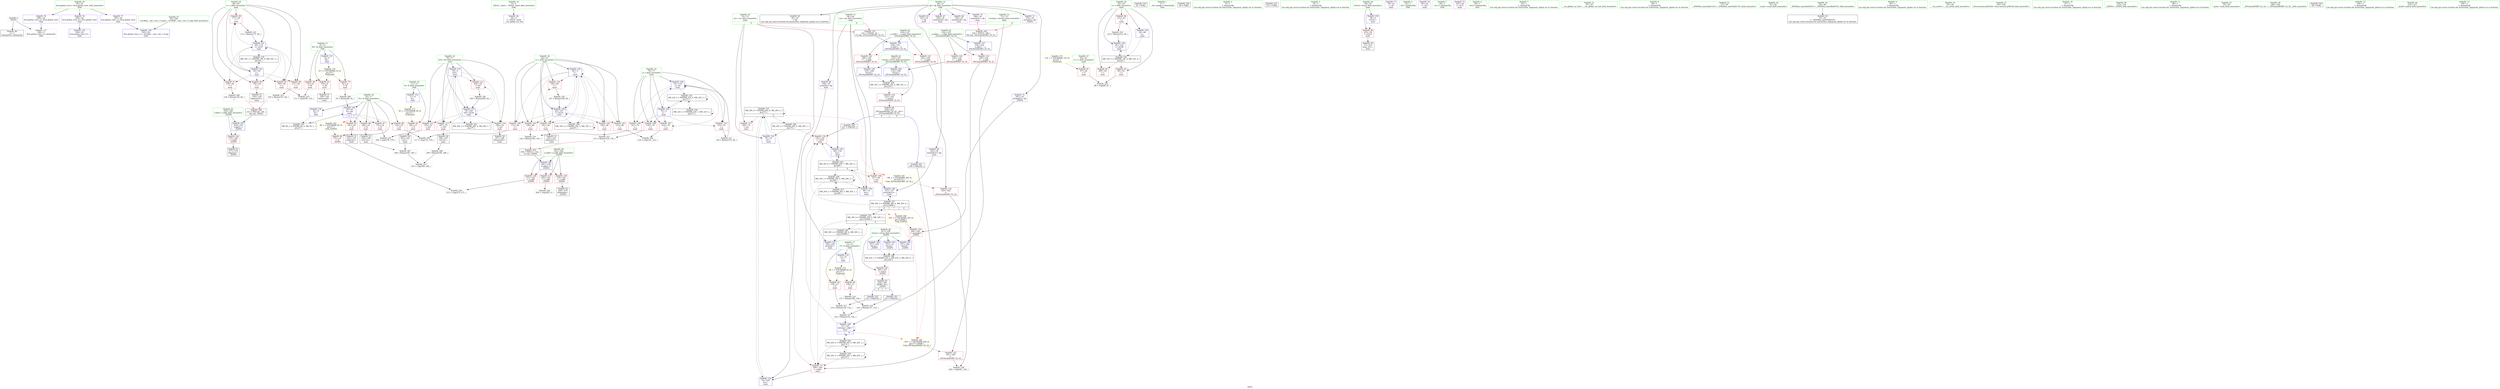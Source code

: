 digraph "SVFG" {
	label="SVFG";

	Node0x555fc297f630 [shape=record,color=grey,label="{NodeID: 0\nNullPtr}"];
	Node0x555fc297f630 -> Node0x555fc29a3720[style=solid];
	Node0x555fc297f630 -> Node0x555fc29a91b0[style=solid];
	Node0x555fc29a2fe0 [shape=record,color=red,label="{NodeID: 97\n138\<--64\n\<--r\nmain\n}"];
	Node0x555fc29a2fe0 -> Node0x555fc29ae2e0[style=solid];
	Node0x555fc29a08b0 [shape=record,color=green,label="{NodeID: 14\n4\<--6\n_ZStL8__ioinit\<--_ZStL8__ioinit_field_insensitive\nGlob }"];
	Node0x555fc29a08b0 -> Node0x555fc29a44b0[style=solid];
	Node0x555fc29a2b20 [shape=record,color=red,label="{NodeID: 111\n209\<--74\n\<--res\nmain\n}"];
	Node0x555fc29a15a0 [shape=record,color=green,label="{NodeID: 28\n62\<--63\nt\<--t_field_insensitive\nmain\n}"];
	Node0x555fc29a15a0 -> Node0x555fc29a5c00[style=solid];
	Node0x555fc29a15a0 -> Node0x555fc29a5cd0[style=solid];
	Node0x555fc29a15a0 -> Node0x555fc29a5da0[style=solid];
	Node0x555fc29a15a0 -> Node0x555fc29a9380[style=solid];
	Node0x555fc29a15a0 -> Node0x555fc29aa150[style=solid];
	Node0x555fc29ae160 [shape=record,color=grey,label="{NodeID: 208\n93 = Binary(84, 92, )\n}"];
	Node0x555fc29ae160 -> Node0x555fc29a9450[style=solid];
	Node0x555fc29a8700 [shape=record,color=red,label="{NodeID: 125\n285\<--257\n\<--retval\n_Z2DPii\n}"];
	Node0x555fc29a8700 -> Node0x555fc29a43e0[style=solid];
	Node0x555fc29a21f0 [shape=record,color=green,label="{NodeID: 42\n234\<--235\n__a.addr\<--__a.addr_field_insensitive\n_ZSt3maxIdERKT_S2_S2_\n}"];
	Node0x555fc29a21f0 -> Node0x555fc29a8220[style=solid];
	Node0x555fc29a21f0 -> Node0x555fc29a82f0[style=solid];
	Node0x555fc29a21f0 -> Node0x555fc29aa220[style=solid];
	Node0x555fc29af660 [shape=record,color=grey,label="{NodeID: 222\n180 = cmp(178, 179, )\n}"];
	Node0x555fc29a9380 [shape=record,color=blue,label="{NodeID: 139\n62\<--84\nt\<--\nmain\n}"];
	Node0x555fc29a9380 -> Node0x555fc29b8e90[style=dashed];
	Node0x555fc29a3e30 [shape=record,color=black,label="{NodeID: 56\n188\<--187\nconv35\<--\nmain\n}"];
	Node0x555fc29a3e30 -> Node0x555fc29ade60[style=solid];
	Node0x555fc29d4270 [shape=record,color=black,label="{NodeID: 319\n91 = PHI()\n}"];
	Node0x555fc29b9890 [shape=record,color=black,label="{NodeID: 236\nMR_18V_2 = PHI(MR_18V_3, MR_18V_1, )\npts\{67 \}\n}"];
	Node0x555fc29b9890 -> Node0x555fc29a96c0[style=dashed];
	Node0x555fc29b9890 -> Node0x555fc29b9890[style=dashed];
	Node0x555fc29a9ee0 [shape=record,color=blue,label="{NodeID: 153\n76\<--9\ni29\<--\nmain\n}"];
	Node0x555fc29a9ee0 -> Node0x555fc29a2bf0[style=dashed];
	Node0x555fc29a9ee0 -> Node0x555fc29a2cc0[style=dashed];
	Node0x555fc29a9ee0 -> Node0x555fc29a2d90[style=dashed];
	Node0x555fc29a9ee0 -> Node0x555fc29a7f60[style=dashed];
	Node0x555fc29a9ee0 -> Node0x555fc29aa080[style=dashed];
	Node0x555fc29a9ee0 -> Node0x555fc29bb190[style=dashed];
	Node0x555fc29a4990 [shape=record,color=purple,label="{NodeID: 70\n198\<--18\narrayidx41\<--dp\nmain\n|{<s0>9}}"];
	Node0x555fc29a4990:s0 -> Node0x555fc29d4e10[style=solid,color=red];
	Node0x555fc29a5580 [shape=record,color=red,label="{NodeID: 84\n136\<--13\n\<--P\nmain\n}"];
	Node0x555fc29a5580 -> Node0x555fc29aea60[style=solid];
	Node0x555fc298f500 [shape=record,color=green,label="{NodeID: 1\n7\<--1\n__dso_handle\<--dummyObj\nGlob }"];
	Node0x555fc29a30b0 [shape=record,color=red,label="{NodeID: 98\n158\<--64\n\<--r\nmain\n}"];
	Node0x555fc29a30b0 -> Node0x555fc29a3af0[style=solid];
	Node0x555fc29a0940 [shape=record,color=green,label="{NodeID: 15\n8\<--10\nM\<--M_field_insensitive\nGlob }"];
	Node0x555fc29a0940 -> Node0x555fc29a5170[style=solid];
	Node0x555fc29a0940 -> Node0x555fc29a5240[style=solid];
	Node0x555fc29a0940 -> Node0x555fc29a5310[style=solid];
	Node0x555fc29a0940 -> Node0x555fc29a8be0[style=solid];
	Node0x555fc29a2bf0 [shape=record,color=red,label="{NodeID: 112\n178\<--76\n\<--i29\nmain\n}"];
	Node0x555fc29a2bf0 -> Node0x555fc29af660[style=solid];
	Node0x555fc29a1670 [shape=record,color=green,label="{NodeID: 29\n64\<--65\nr\<--r_field_insensitive\nmain\n}"];
	Node0x555fc29a1670 -> Node0x555fc29a5e70[style=solid];
	Node0x555fc29a1670 -> Node0x555fc29a2f10[style=solid];
	Node0x555fc29a1670 -> Node0x555fc29a2fe0[style=solid];
	Node0x555fc29a1670 -> Node0x555fc29a30b0[style=solid];
	Node0x555fc29a1670 -> Node0x555fc29a3180[style=solid];
	Node0x555fc29a1670 -> Node0x555fc29a95f0[style=solid];
	Node0x555fc29a1670 -> Node0x555fc29a9d40[style=solid];
	Node0x555fc29ae2e0 [shape=record,color=grey,label="{NodeID: 209\n139 = Binary(138, 84, )\n|{<s0>7}}"];
	Node0x555fc29ae2e0:s0 -> Node0x555fc29d51a0[style=solid,color=red];
	Node0x555fc29a87d0 [shape=record,color=red,label="{NodeID: 126\n276\<--259\n\<--r.addr\n_Z2DPii\n}"];
	Node0x555fc29a87d0 -> Node0x555fc29a4240[style=solid];
	Node0x555fc29a22c0 [shape=record,color=green,label="{NodeID: 43\n236\<--237\n__b.addr\<--__b.addr_field_insensitive\n_ZSt3maxIdERKT_S2_S2_\n}"];
	Node0x555fc29a22c0 -> Node0x555fc29a83c0[style=solid];
	Node0x555fc29a22c0 -> Node0x555fc29a8490[style=solid];
	Node0x555fc29a22c0 -> Node0x555fc29aa2f0[style=solid];
	Node0x555fc29af7e0 [shape=record,color=grey,label="{NodeID: 223\n88 = cmp(86, 87, )\n}"];
	Node0x555fc29a9450 [shape=record,color=blue,label="{NodeID: 140\n16\<--93\nN\<--shl\nmain\n|{|<s5>6|<s6>7}}"];
	Node0x555fc29a9450 -> Node0x555fc29a5650[style=dashed];
	Node0x555fc29a9450 -> Node0x555fc29a5720[style=dashed];
	Node0x555fc29a9450 -> Node0x555fc29a57f0[style=dashed];
	Node0x555fc29a9450 -> Node0x555fc29a58c0[style=dashed];
	Node0x555fc29a9450 -> Node0x555fc29b8990[style=dashed];
	Node0x555fc29a9450:s5 -> Node0x555fc29c2360[style=dashed,color=red];
	Node0x555fc29a9450:s6 -> Node0x555fc29c2360[style=dashed,color=red];
	Node0x555fc29a3f00 [shape=record,color=black,label="{NodeID: 57\n194\<--193\nidxprom38\<--\nmain\n}"];
	Node0x555fc29d46a0 [shape=record,color=black,label="{NodeID: 320\n40 = PHI()\n}"];
	Node0x555fc29b9d90 [shape=record,color=black,label="{NodeID: 237\nMR_20V_2 = PHI(MR_20V_3, MR_20V_1, )\npts\{69 \}\n}"];
	Node0x555fc29b9d90 -> Node0x555fc29bd990[style=dashed];
	Node0x555fc29a9fb0 [shape=record,color=blue,label="{NodeID: 154\n74\<--200\nres\<--\nmain\n}"];
	Node0x555fc29a9fb0 -> Node0x555fc29b7f90[style=dashed];
	Node0x555fc29a4a60 [shape=record,color=purple,label="{NodeID: 71\n278\<--18\narrayidx\<--dp\n_Z2DPii\n}"];
	Node0x555fc29a5650 [shape=record,color=red,label="{NodeID: 85\n101\<--16\n\<--N\nmain\n}"];
	Node0x555fc29a5650 -> Node0x555fc29a3a20[style=solid];
	Node0x555fc298f590 [shape=record,color=green,label="{NodeID: 2\n9\<--1\n\<--dummyObj\nCan only get source location for instruction, argument, global var or function.}"];
	Node0x555fc29c2360 [shape=record,color=yellow,style=double,label="{NodeID: 265\n8V_1 = ENCHI(MR_8V_0)\npts\{17 \}\nFun[_Z2DPii]}"];
	Node0x555fc29c2360 -> Node0x555fc29a5990[style=dashed];
	Node0x555fc29a3180 [shape=record,color=red,label="{NodeID: 99\n171\<--64\n\<--r\nmain\n}"];
	Node0x555fc29a3180 -> Node0x555fc29af4e0[style=solid];
	Node0x555fc29a0a00 [shape=record,color=green,label="{NodeID: 16\n11\<--12\nX\<--X_field_insensitive\nGlob }"];
	Node0x555fc29a0a00 -> Node0x555fc29a53e0[style=solid];
	Node0x555fc29a0a00 -> Node0x555fc29a8cb0[style=solid];
	Node0x555fc29a2cc0 [shape=record,color=red,label="{NodeID: 113\n187\<--76\n\<--i29\nmain\n}"];
	Node0x555fc29a2cc0 -> Node0x555fc29a3e30[style=solid];
	Node0x555fc29a1740 [shape=record,color=green,label="{NodeID: 30\n66\<--67\ni\<--i_field_insensitive\nmain\n}"];
	Node0x555fc29a1740 -> Node0x555fc29a3250[style=solid];
	Node0x555fc29a1740 -> Node0x555fc29a3320[style=solid];
	Node0x555fc29a1740 -> Node0x555fc29a33f0[style=solid];
	Node0x555fc29a1740 -> Node0x555fc29a34c0[style=solid];
	Node0x555fc29a1740 -> Node0x555fc29a3590[style=solid];
	Node0x555fc29a1740 -> Node0x555fc29a3660[style=solid];
	Node0x555fc29a1740 -> Node0x555fc29a96c0[style=solid];
	Node0x555fc29a1740 -> Node0x555fc29a9c70[style=solid];
	Node0x555fc29ae460 [shape=record,color=grey,label="{NodeID: 210\n142 = Binary(140, 141, )\n|{<s0>7}}"];
	Node0x555fc29ae460:s0 -> Node0x555fc29d5320[style=solid,color=red];
	Node0x555fc29a88a0 [shape=record,color=red,label="{NodeID: 127\n265\<--261\n\<--n.addr\n_Z2DPii\n}"];
	Node0x555fc29a88a0 -> Node0x555fc29b0260[style=solid];
	Node0x555fc29a2390 [shape=record,color=green,label="{NodeID: 44\n257\<--258\nretval\<--retval_field_insensitive\n_Z2DPii\n}"];
	Node0x555fc29a2390 -> Node0x555fc29a8700[style=solid];
	Node0x555fc29a2390 -> Node0x555fc29aa700[style=solid];
	Node0x555fc29a2390 -> Node0x555fc29aa7d0[style=solid];
	Node0x555fc29a2390 -> Node0x555fc29aa8a0[style=solid];
	Node0x555fc29af960 [shape=record,color=grey,label="{NodeID: 224\n117 = cmp(115, 116, )\n}"];
	Node0x555fc29a9520 [shape=record,color=blue,label="{NodeID: 141\n104\<--106\narrayidx\<--\nmain\n}"];
	Node0x555fc29a9520 -> Node0x555fc29bec90[style=dashed];
	Node0x555fc29a3fd0 [shape=record,color=black,label="{NodeID: 58\n197\<--196\nidxprom40\<--\nmain\n}"];
	Node0x555fc29d47a0 [shape=record,color=black,label="{NodeID: 321\n211 = PHI()\n}"];
	Node0x555fc29ba290 [shape=record,color=black,label="{NodeID: 238\nMR_22V_2 = PHI(MR_22V_3, MR_22V_1, )\npts\{71 \}\n}"];
	Node0x555fc29ba290 -> Node0x555fc29ba290[style=dashed];
	Node0x555fc29ba290 -> Node0x555fc29bfb90[style=dashed];
	Node0x555fc29aa080 [shape=record,color=blue,label="{NodeID: 155\n76\<--205\ni29\<--inc44\nmain\n}"];
	Node0x555fc29aa080 -> Node0x555fc29a2bf0[style=dashed];
	Node0x555fc29aa080 -> Node0x555fc29a2cc0[style=dashed];
	Node0x555fc29aa080 -> Node0x555fc29a2d90[style=dashed];
	Node0x555fc29aa080 -> Node0x555fc29a7f60[style=dashed];
	Node0x555fc29aa080 -> Node0x555fc29aa080[style=dashed];
	Node0x555fc29aa080 -> Node0x555fc29bb190[style=dashed];
	Node0x555fc29a4b30 [shape=record,color=purple,label="{NodeID: 72\n281\<--18\narrayidx5\<--dp\n_Z2DPii\n}"];
	Node0x555fc29a4b30 -> Node0x555fc29a8b10[style=solid];
	Node0x555fc29bec90 [shape=record,color=black,label="{NodeID: 252\nMR_30V_4 = PHI(MR_30V_5, MR_30V_3, )\npts\{210000 \}\n|{|<s3>9}}"];
	Node0x555fc29bec90 -> Node0x555fc29a8080[style=dashed];
	Node0x555fc29bec90 -> Node0x555fc29bb690[style=dashed];
	Node0x555fc29bec90 -> Node0x555fc29c0590[style=dashed];
	Node0x555fc29bec90:s3 -> Node0x555fc29c2090[style=dashed,color=red];
	Node0x555fc29a5720 [shape=record,color=red,label="{NodeID: 86\n116\<--16\n\<--N\nmain\n}"];
	Node0x555fc29a5720 -> Node0x555fc29af960[style=solid];
	Node0x555fc298f620 [shape=record,color=green,label="{NodeID: 3\n14\<--1\n\<--dummyObj\nCan only get source location for instruction, argument, global var or function.}"];
	Node0x555fc29a3250 [shape=record,color=red,label="{NodeID: 100\n115\<--66\n\<--i\nmain\n}"];
	Node0x555fc29a3250 -> Node0x555fc29af960[style=solid];
	Node0x555fc29a0b00 [shape=record,color=green,label="{NodeID: 17\n13\<--15\nP\<--P_field_insensitive\nGlob }"];
	Node0x555fc29a0b00 -> Node0x555fc29a54b0[style=solid];
	Node0x555fc29a0b00 -> Node0x555fc29a5580[style=solid];
	Node0x555fc29a0b00 -> Node0x555fc29a8db0[style=solid];
	Node0x555fc29a2d90 [shape=record,color=red,label="{NodeID: 114\n196\<--76\n\<--i29\nmain\n}"];
	Node0x555fc29a2d90 -> Node0x555fc29a3fd0[style=solid];
	Node0x555fc29a1810 [shape=record,color=green,label="{NodeID: 31\n68\<--69\nma\<--ma_field_insensitive\nmain\n|{|<s3>8}}"];
	Node0x555fc29a1810 -> Node0x555fc29a2710[style=solid];
	Node0x555fc29a1810 -> Node0x555fc29a9790[style=solid];
	Node0x555fc29a1810 -> Node0x555fc29a9a00[style=solid];
	Node0x555fc29a1810:s3 -> Node0x555fc29d5020[style=solid,color=red];
	Node0x555fc29ae5e0 [shape=record,color=grey,label="{NodeID: 211\n154 = Binary(153, 84, )\n}"];
	Node0x555fc29ae5e0 -> Node0x555fc29a9ad0[style=solid];
	Node0x555fc29a8970 [shape=record,color=red,label="{NodeID: 128\n271\<--261\n\<--n.addr\n_Z2DPii\n}"];
	Node0x555fc29a8970 -> Node0x555fc29aff60[style=solid];
	Node0x555fc29a2460 [shape=record,color=green,label="{NodeID: 45\n259\<--260\nr.addr\<--r.addr_field_insensitive\n_Z2DPii\n}"];
	Node0x555fc29a2460 -> Node0x555fc29a87d0[style=solid];
	Node0x555fc29a2460 -> Node0x555fc29aa560[style=solid];
	Node0x555fc29afae0 [shape=record,color=grey,label="{NodeID: 225\n111 = cmp(109, 110, )\n}"];
	Node0x555fc29a95f0 [shape=record,color=blue,label="{NodeID: 142\n64\<--84\nr\<--\nmain\n}"];
	Node0x555fc29a95f0 -> Node0x555fc29a5e70[style=dashed];
	Node0x555fc29a95f0 -> Node0x555fc29a2f10[style=dashed];
	Node0x555fc29a95f0 -> Node0x555fc29a2fe0[style=dashed];
	Node0x555fc29a95f0 -> Node0x555fc29a30b0[style=dashed];
	Node0x555fc29a95f0 -> Node0x555fc29a3180[style=dashed];
	Node0x555fc29a95f0 -> Node0x555fc29a9d40[style=dashed];
	Node0x555fc29a95f0 -> Node0x555fc29b9390[style=dashed];
	Node0x555fc29a40a0 [shape=record,color=black,label="{NodeID: 59\n57\<--219\nmain_ret\<--\nmain\n}"];
	Node0x555fc29d48a0 [shape=record,color=black,label="{NodeID: 322\n132 = PHI(254, )\n}"];
	Node0x555fc29d48a0 -> Node0x555fc29aebe0[style=solid];
	Node0x555fc29ba790 [shape=record,color=black,label="{NodeID: 239\nMR_24V_2 = PHI(MR_24V_3, MR_24V_1, )\npts\{73 \}\n}"];
	Node0x555fc29ba790 -> Node0x555fc29a8080[style=dashed];
	Node0x555fc29ba790 -> Node0x555fc29ba790[style=dashed];
	Node0x555fc29ba790 -> Node0x555fc29c0090[style=dashed];
	Node0x555fc29aa150 [shape=record,color=blue,label="{NodeID: 156\n62\<--216\nt\<--inc48\nmain\n}"];
	Node0x555fc29aa150 -> Node0x555fc29b8e90[style=dashed];
	Node0x555fc29a4c00 [shape=record,color=purple,label="{NodeID: 73\n79\<--22\n\<--.str\nmain\n}"];
	Node0x555fc29a57f0 [shape=record,color=red,label="{NodeID: 87\n179\<--16\n\<--N\nmain\n}"];
	Node0x555fc29a57f0 -> Node0x555fc29af660[style=solid];
	Node0x555fc298f6b0 [shape=record,color=green,label="{NodeID: 4\n22\<--1\n.str\<--dummyObj\nGlob }"];
	Node0x555fc29a3320 [shape=record,color=red,label="{NodeID: 101\n123\<--66\n\<--i\nmain\n}"];
	Node0x555fc29a3320 -> Node0x555fc29afc60[style=solid];
	Node0x555fc29a0c00 [shape=record,color=green,label="{NodeID: 18\n16\<--17\nN\<--N_field_insensitive\nGlob }"];
	Node0x555fc29a0c00 -> Node0x555fc29a5650[style=solid];
	Node0x555fc29a0c00 -> Node0x555fc29a5720[style=solid];
	Node0x555fc29a0c00 -> Node0x555fc29a57f0[style=solid];
	Node0x555fc29a0c00 -> Node0x555fc29a58c0[style=solid];
	Node0x555fc29a0c00 -> Node0x555fc29a5990[style=solid];
	Node0x555fc29a0c00 -> Node0x555fc29a8eb0[style=solid];
	Node0x555fc29a0c00 -> Node0x555fc29a9450[style=solid];
	Node0x555fc29a7f60 [shape=record,color=red,label="{NodeID: 115\n204\<--76\n\<--i29\nmain\n}"];
	Node0x555fc29a7f60 -> Node0x555fc29af360[style=solid];
	Node0x555fc29a18e0 [shape=record,color=green,label="{NodeID: 32\n70\<--71\nj\<--j_field_insensitive\nmain\n}"];
	Node0x555fc29a18e0 -> Node0x555fc29a27e0[style=solid];
	Node0x555fc29a18e0 -> Node0x555fc29a28b0[style=solid];
	Node0x555fc29a18e0 -> Node0x555fc29a2980[style=solid];
	Node0x555fc29a18e0 -> Node0x555fc29a2a50[style=solid];
	Node0x555fc29a18e0 -> Node0x555fc29a9860[style=solid];
	Node0x555fc29a18e0 -> Node0x555fc29a9ad0[style=solid];
	Node0x555fc29ae760 [shape=record,color=grey,label="{NodeID: 212\n128 = Binary(127, 84, )\n|{<s0>6}}"];
	Node0x555fc29ae760:s0 -> Node0x555fc29d51a0[style=solid,color=red];
	Node0x555fc29a8a40 [shape=record,color=red,label="{NodeID: 129\n279\<--261\n\<--n.addr\n_Z2DPii\n}"];
	Node0x555fc29a8a40 -> Node0x555fc29a4310[style=solid];
	Node0x555fc29a2530 [shape=record,color=green,label="{NodeID: 46\n261\<--262\nn.addr\<--n.addr_field_insensitive\n_Z2DPii\n}"];
	Node0x555fc29a2530 -> Node0x555fc29a88a0[style=solid];
	Node0x555fc29a2530 -> Node0x555fc29a8970[style=solid];
	Node0x555fc29a2530 -> Node0x555fc29a8a40[style=solid];
	Node0x555fc29a2530 -> Node0x555fc29aa630[style=solid];
	Node0x555fc29afc60 [shape=record,color=grey,label="{NodeID: 226\n124 = cmp(122, 123, )\n}"];
	Node0x555fc29a96c0 [shape=record,color=blue,label="{NodeID: 143\n66\<--9\ni\<--\nmain\n}"];
	Node0x555fc29a96c0 -> Node0x555fc29a3250[style=dashed];
	Node0x555fc29a96c0 -> Node0x555fc29a3320[style=dashed];
	Node0x555fc29a96c0 -> Node0x555fc29a33f0[style=dashed];
	Node0x555fc29a96c0 -> Node0x555fc29a34c0[style=dashed];
	Node0x555fc29a96c0 -> Node0x555fc29a3590[style=dashed];
	Node0x555fc29a96c0 -> Node0x555fc29a3660[style=dashed];
	Node0x555fc29a96c0 -> Node0x555fc29a96c0[style=dashed];
	Node0x555fc29a96c0 -> Node0x555fc29a9c70[style=dashed];
	Node0x555fc29a96c0 -> Node0x555fc29b9890[style=dashed];
	Node0x555fc29a4170 [shape=record,color=black,label="{NodeID: 60\n229\<--252\n_ZSt3maxIdERKT_S2_S2__ret\<--\n_ZSt3maxIdERKT_S2_S2_\n|{<s0>8|<s1>9}}"];
	Node0x555fc29a4170:s0 -> Node0x555fc29d4b90[style=solid,color=blue];
	Node0x555fc29a4170:s1 -> Node0x555fc29d4cd0[style=solid,color=blue];
	Node0x555fc29d4a90 [shape=record,color=black,label="{NodeID: 323\n143 = PHI(254, )\n}"];
	Node0x555fc29d4a90 -> Node0x555fc29af060[style=solid];
	Node0x555fc29bac90 [shape=record,color=black,label="{NodeID: 240\nMR_26V_2 = PHI(MR_26V_4, MR_26V_1, )\npts\{75 \}\n}"];
	Node0x555fc29bac90 -> Node0x555fc29a7ff0[style=dashed];
	Node0x555fc29bac90 -> Node0x555fc29a9e10[style=dashed];
	Node0x555fc29aa220 [shape=record,color=blue,label="{NodeID: 157\n234\<--230\n__a.addr\<--__a\n_ZSt3maxIdERKT_S2_S2_\n}"];
	Node0x555fc29aa220 -> Node0x555fc29a8220[style=dashed];
	Node0x555fc29aa220 -> Node0x555fc29a82f0[style=dashed];
	Node0x555fc29a4cd0 [shape=record,color=purple,label="{NodeID: 74\n90\<--24\n\<--.str.1\nmain\n}"];
	Node0x555fc29a58c0 [shape=record,color=red,label="{NodeID: 88\n184\<--16\n\<--N\nmain\n}"];
	Node0x555fc29a58c0 -> Node0x555fc29a3d60[style=solid];
	Node0x555fc29a03a0 [shape=record,color=green,label="{NodeID: 5\n24\<--1\n.str.1\<--dummyObj\nGlob }"];
	Node0x555fc29a33f0 [shape=record,color=red,label="{NodeID: 102\n129\<--66\n\<--i\nmain\n}"];
	Node0x555fc29a33f0 -> Node0x555fc29ae8e0[style=solid];
	Node0x555fc29a0d00 [shape=record,color=green,label="{NodeID: 19\n18\<--21\ndp\<--dp_field_insensitive\nGlob }"];
	Node0x555fc29a0d00 -> Node0x555fc29a3820[style=solid];
	Node0x555fc29a0d00 -> Node0x555fc29a4580[style=solid];
	Node0x555fc29a0d00 -> Node0x555fc29a4650[style=solid];
	Node0x555fc29a0d00 -> Node0x555fc29a4720[style=solid];
	Node0x555fc29a0d00 -> Node0x555fc29a47f0[style=solid];
	Node0x555fc29a0d00 -> Node0x555fc29a48c0[style=solid];
	Node0x555fc29a0d00 -> Node0x555fc29a4990[style=solid];
	Node0x555fc29a0d00 -> Node0x555fc29a4a60[style=solid];
	Node0x555fc29a0d00 -> Node0x555fc29a4b30[style=solid];
	Node0x555fc29a7ff0 [shape=record,color=red,label="{NodeID: 116\n150\<--147\n\<--call18\nmain\n}"];
	Node0x555fc29a7ff0 -> Node0x555fc29a9a00[style=solid];
	Node0x555fc29a19b0 [shape=record,color=green,label="{NodeID: 33\n72\<--73\nref.tmp\<--ref.tmp_field_insensitive\nmain\n|{|<s1>8}}"];
	Node0x555fc29a19b0 -> Node0x555fc29a9930[style=solid];
	Node0x555fc29a19b0:s1 -> Node0x555fc29d4e10[style=solid,color=red];
	Node0x555fc29ae8e0 [shape=record,color=grey,label="{NodeID: 213\n131 = Binary(129, 130, )\n|{<s0>6}}"];
	Node0x555fc29ae8e0:s0 -> Node0x555fc29d5320[style=solid,color=red];
	Node0x555fc29a8b10 [shape=record,color=red,label="{NodeID: 130\n282\<--281\n\<--arrayidx5\n_Z2DPii\n}"];
	Node0x555fc29a8b10 -> Node0x555fc29aa8a0[style=solid];
	Node0x555fc29a2600 [shape=record,color=green,label="{NodeID: 47\n30\<--290\n_GLOBAL__sub_I_iwi_2_0.cpp\<--_GLOBAL__sub_I_iwi_2_0.cpp_field_insensitive\n}"];
	Node0x555fc29a2600 -> Node0x555fc29a90b0[style=solid];
	Node0x555fc29afde0 [shape=record,color=grey,label="{NodeID: 227\n191 = cmp(186, 189, )\n}"];
	Node0x555fc29a9790 [shape=record,color=blue,label="{NodeID: 144\n68\<--14\nma\<--\nmain\n}"];
	Node0x555fc29a9790 -> Node0x555fc29bbb90[style=dashed];
	Node0x555fc29a4240 [shape=record,color=black,label="{NodeID: 61\n277\<--276\nidxprom\<--\n_Z2DPii\n}"];
	Node0x555fc29d4b90 [shape=record,color=black,label="{NodeID: 324\n147 = PHI(229, )\n}"];
	Node0x555fc29d4b90 -> Node0x555fc29a7ff0[style=solid];
	Node0x555fc29bb190 [shape=record,color=black,label="{NodeID: 241\nMR_28V_2 = PHI(MR_28V_4, MR_28V_1, )\npts\{77 \}\n}"];
	Node0x555fc29bb190 -> Node0x555fc29a9ee0[style=dashed];
	Node0x555fc29aa2f0 [shape=record,color=blue,label="{NodeID: 158\n236\<--231\n__b.addr\<--__b\n_ZSt3maxIdERKT_S2_S2_\n}"];
	Node0x555fc29aa2f0 -> Node0x555fc29a83c0[style=dashed];
	Node0x555fc29aa2f0 -> Node0x555fc29a8490[style=dashed];
	Node0x555fc29a4da0 [shape=record,color=purple,label="{NodeID: 75\n210\<--26\n\<--.str.2\nmain\n}"];
	Node0x555fc29bfb90 [shape=record,color=black,label="{NodeID: 255\nMR_22V_4 = PHI(MR_22V_6, MR_22V_3, )\npts\{71 \}\n}"];
	Node0x555fc29bfb90 -> Node0x555fc29a9860[style=dashed];
	Node0x555fc29bfb90 -> Node0x555fc29ba290[style=dashed];
	Node0x555fc29bfb90 -> Node0x555fc29bfb90[style=dashed];
	Node0x555fc29a5990 [shape=record,color=red,label="{NodeID: 89\n270\<--16\n\<--N\n_Z2DPii\n}"];
	Node0x555fc29a5990 -> Node0x555fc29aff60[style=solid];
	Node0x555fc29a0430 [shape=record,color=green,label="{NodeID: 6\n26\<--1\n.str.2\<--dummyObj\nGlob }"];
	Node0x555fc29c2710 [shape=record,color=yellow,style=double,label="{NodeID: 269\n30V_1 = ENCHI(MR_30V_0)\npts\{210000 \}\nFun[_Z2DPii]}"];
	Node0x555fc29c2710 -> Node0x555fc29a8b10[style=dashed];
	Node0x555fc29a34c0 [shape=record,color=red,label="{NodeID: 103\n140\<--66\n\<--i\nmain\n}"];
	Node0x555fc29a34c0 -> Node0x555fc29ae460[style=solid];
	Node0x555fc29a0e00 [shape=record,color=green,label="{NodeID: 20\n28\<--32\nllvm.global_ctors\<--llvm.global_ctors_field_insensitive\nGlob }"];
	Node0x555fc29a0e00 -> Node0x555fc29a4e70[style=solid];
	Node0x555fc29a0e00 -> Node0x555fc29a4f70[style=solid];
	Node0x555fc29a0e00 -> Node0x555fc29a5070[style=solid];
	Node0x555fc29a8080 [shape=record,color=red,label="{NodeID: 117\n200\<--199\n\<--call42\nmain\n}"];
	Node0x555fc29a8080 -> Node0x555fc29a9fb0[style=solid];
	Node0x555fc29a1a80 [shape=record,color=green,label="{NodeID: 34\n74\<--75\nres\<--res_field_insensitive\nmain\n|{|<s3>9}}"];
	Node0x555fc29a1a80 -> Node0x555fc29a2b20[style=solid];
	Node0x555fc29a1a80 -> Node0x555fc29a9e10[style=solid];
	Node0x555fc29a1a80 -> Node0x555fc29a9fb0[style=solid];
	Node0x555fc29a1a80:s3 -> Node0x555fc29d5020[style=solid,color=red];
	Node0x555fc29aea60 [shape=record,color=grey,label="{NodeID: 214\n137 = Binary(106, 136, )\n}"];
	Node0x555fc29aea60 -> Node0x555fc29af060[style=solid];
	Node0x555fc29a8be0 [shape=record,color=blue,label="{NodeID: 131\n8\<--9\nM\<--\nGlob }"];
	Node0x555fc29a8be0 -> Node0x555fc29c27f0[style=dashed];
	Node0x555fc29a3720 [shape=record,color=black,label="{NodeID: 48\n2\<--3\ndummyVal\<--dummyVal\n}"];
	Node0x555fc29aff60 [shape=record,color=grey,label="{NodeID: 228\n272 = cmp(270, 271, )\n}"];
	Node0x555fc29a9860 [shape=record,color=blue,label="{NodeID: 145\n70\<--9\nj\<--\nmain\n}"];
	Node0x555fc29a9860 -> Node0x555fc29a27e0[style=dashed];
	Node0x555fc29a9860 -> Node0x555fc29a28b0[style=dashed];
	Node0x555fc29a9860 -> Node0x555fc29a2980[style=dashed];
	Node0x555fc29a9860 -> Node0x555fc29a2a50[style=dashed];
	Node0x555fc29a9860 -> Node0x555fc29a9ad0[style=dashed];
	Node0x555fc29a9860 -> Node0x555fc29bfb90[style=dashed];
	Node0x555fc29a4310 [shape=record,color=black,label="{NodeID: 62\n280\<--279\nidxprom4\<--\n_Z2DPii\n}"];
	Node0x555fc29d4cd0 [shape=record,color=black,label="{NodeID: 325\n199 = PHI(229, )\n}"];
	Node0x555fc29d4cd0 -> Node0x555fc29a8080[style=solid];
	Node0x555fc29bb690 [shape=record,color=black,label="{NodeID: 242\nMR_30V_2 = PHI(MR_30V_4, MR_30V_1, )\npts\{210000 \}\n}"];
	Node0x555fc29bb690 -> Node0x555fc29a9520[style=dashed];
	Node0x555fc29aa3c0 [shape=record,color=blue,label="{NodeID: 159\n232\<--246\nretval\<--\n_ZSt3maxIdERKT_S2_S2_\n}"];
	Node0x555fc29aa3c0 -> Node0x555fc29c0f90[style=dashed];
	Node0x555fc29a4e70 [shape=record,color=purple,label="{NodeID: 76\n294\<--28\nllvm.global_ctors_0\<--llvm.global_ctors\nGlob }"];
	Node0x555fc29a4e70 -> Node0x555fc29a8fb0[style=solid];
	Node0x555fc29c0090 [shape=record,color=black,label="{NodeID: 256\nMR_24V_4 = PHI(MR_24V_5, MR_24V_3, )\npts\{73 \}\n}"];
	Node0x555fc29c0090 -> Node0x555fc29a8080[style=dashed];
	Node0x555fc29c0090 -> Node0x555fc29a9930[style=dashed];
	Node0x555fc29c0090 -> Node0x555fc29ba790[style=dashed];
	Node0x555fc29c0090 -> Node0x555fc29c0090[style=dashed];
	Node0x555fc29a5a60 [shape=record,color=red,label="{NodeID: 90\n219\<--58\n\<--retval\nmain\n}"];
	Node0x555fc29a5a60 -> Node0x555fc29a40a0[style=solid];
	Node0x555fc29a04c0 [shape=record,color=green,label="{NodeID: 7\n29\<--1\n\<--dummyObj\nCan only get source location for instruction, argument, global var or function.}"];
	Node0x555fc29c27f0 [shape=record,color=yellow,style=double,label="{NodeID: 270\n2V_1 = ENCHI(MR_2V_0)\npts\{10 \}\nFun[main]}"];
	Node0x555fc29c27f0 -> Node0x555fc29a5170[style=dashed];
	Node0x555fc29c27f0 -> Node0x555fc29a5240[style=dashed];
	Node0x555fc29c27f0 -> Node0x555fc29a5310[style=dashed];
	Node0x555fc29a3590 [shape=record,color=red,label="{NodeID: 104\n161\<--66\n\<--i\nmain\n}"];
	Node0x555fc29a3590 -> Node0x555fc29a3bc0[style=solid];
	Node0x555fc29a0f00 [shape=record,color=green,label="{NodeID: 21\n33\<--34\n__cxx_global_var_init\<--__cxx_global_var_init_field_insensitive\n}"];
	Node0x555fc29a8150 [shape=record,color=red,label="{NodeID: 118\n252\<--232\n\<--retval\n_ZSt3maxIdERKT_S2_S2_\n}"];
	Node0x555fc29a8150 -> Node0x555fc29a4170[style=solid];
	Node0x555fc29a1b50 [shape=record,color=green,label="{NodeID: 35\n76\<--77\ni29\<--i29_field_insensitive\nmain\n}"];
	Node0x555fc29a1b50 -> Node0x555fc29a2bf0[style=solid];
	Node0x555fc29a1b50 -> Node0x555fc29a2cc0[style=solid];
	Node0x555fc29a1b50 -> Node0x555fc29a2d90[style=solid];
	Node0x555fc29a1b50 -> Node0x555fc29a7f60[style=solid];
	Node0x555fc29a1b50 -> Node0x555fc29a9ee0[style=solid];
	Node0x555fc29a1b50 -> Node0x555fc29aa080[style=solid];
	Node0x555fc29aebe0 [shape=record,color=grey,label="{NodeID: 215\n135 = Binary(126, 132, )\n}"];
	Node0x555fc29aebe0 -> Node0x555fc29aeee0[style=solid];
	Node0x555fc29a8cb0 [shape=record,color=blue,label="{NodeID: 132\n11\<--9\nX\<--\nGlob }"];
	Node0x555fc29a8cb0 -> Node0x555fc29c2900[style=dashed];
	Node0x555fc29a3820 [shape=record,color=black,label="{NodeID: 49\n20\<--18\n\<--dp\nCan only get source location for instruction, argument, global var or function.}"];
	Node0x555fc29b00e0 [shape=record,color=grey,label="{NodeID: 229\n244 = cmp(241, 243, )\n}"];
	Node0x555fc29a9930 [shape=record,color=blue,label="{NodeID: 146\n72\<--145\nref.tmp\<--add17\nmain\n|{|<s3>8}}"];
	Node0x555fc29a9930 -> Node0x555fc29a7ff0[style=dashed];
	Node0x555fc29a9930 -> Node0x555fc29a9930[style=dashed];
	Node0x555fc29a9930 -> Node0x555fc29c0090[style=dashed];
	Node0x555fc29a9930:s3 -> Node0x555fc29c2090[style=dashed,color=red];
	Node0x555fc29a43e0 [shape=record,color=black,label="{NodeID: 63\n254\<--285\n_Z2DPii_ret\<--\n_Z2DPii\n|{<s0>6|<s1>7}}"];
	Node0x555fc29a43e0:s0 -> Node0x555fc29d48a0[style=solid,color=blue];
	Node0x555fc29a43e0:s1 -> Node0x555fc29d4a90[style=solid,color=blue];
	Node0x555fc29d4e10 [shape=record,color=black,label="{NodeID: 326\n230 = PHI(72, 198, )\n0th arg _ZSt3maxIdERKT_S2_S2_ }"];
	Node0x555fc29d4e10 -> Node0x555fc29aa220[style=solid];
	Node0x555fc29bbb90 [shape=record,color=black,label="{NodeID: 243\nMR_20V_6 = PHI(MR_20V_7, MR_20V_5, )\npts\{69 \}\n|{|<s5>8}}"];
	Node0x555fc29bbb90 -> Node0x555fc29a2710[style=dashed];
	Node0x555fc29bbb90 -> Node0x555fc29a7ff0[style=dashed];
	Node0x555fc29bbb90 -> Node0x555fc29a9790[style=dashed];
	Node0x555fc29bbb90 -> Node0x555fc29a9a00[style=dashed];
	Node0x555fc29bbb90 -> Node0x555fc29bd990[style=dashed];
	Node0x555fc29bbb90:s5 -> Node0x555fc29c1fb0[style=dashed,color=red];
	Node0x555fc29aa490 [shape=record,color=blue,label="{NodeID: 160\n232\<--249\nretval\<--\n_ZSt3maxIdERKT_S2_S2_\n}"];
	Node0x555fc29aa490 -> Node0x555fc29c0f90[style=dashed];
	Node0x555fc29a4f70 [shape=record,color=purple,label="{NodeID: 77\n295\<--28\nllvm.global_ctors_1\<--llvm.global_ctors\nGlob }"];
	Node0x555fc29a4f70 -> Node0x555fc29a90b0[style=solid];
	Node0x555fc29c0590 [shape=record,color=black,label="{NodeID: 257\nMR_30V_5 = PHI(MR_30V_6, MR_30V_4, )\npts\{210000 \}\n|{|<s3>6|<s4>7|<s5>8}}"];
	Node0x555fc29c0590 -> Node0x555fc29a7ff0[style=dashed];
	Node0x555fc29c0590 -> Node0x555fc29a9ba0[style=dashed];
	Node0x555fc29c0590 -> Node0x555fc29bec90[style=dashed];
	Node0x555fc29c0590:s3 -> Node0x555fc29c2710[style=dashed,color=red];
	Node0x555fc29c0590:s4 -> Node0x555fc29c2710[style=dashed,color=red];
	Node0x555fc29c0590:s5 -> Node0x555fc29c2090[style=dashed,color=red];
	Node0x555fc29a5b30 [shape=record,color=red,label="{NodeID: 91\n87\<--60\n\<--C\nmain\n}"];
	Node0x555fc29a5b30 -> Node0x555fc29af7e0[style=solid];
	Node0x555fc29a0550 [shape=record,color=green,label="{NodeID: 8\n84\<--1\n\<--dummyObj\nCan only get source location for instruction, argument, global var or function.}"];
	Node0x555fc29c2900 [shape=record,color=yellow,style=double,label="{NodeID: 271\n4V_1 = ENCHI(MR_4V_0)\npts\{12 \}\nFun[main]}"];
	Node0x555fc29c2900 -> Node0x555fc29a53e0[style=dashed];
	Node0x555fc29a3660 [shape=record,color=red,label="{NodeID: 105\n166\<--66\n\<--i\nmain\n}"];
	Node0x555fc29a3660 -> Node0x555fc29aed60[style=solid];
	Node0x555fc29a1000 [shape=record,color=green,label="{NodeID: 22\n37\<--38\n_ZNSt8ios_base4InitC1Ev\<--_ZNSt8ios_base4InitC1Ev_field_insensitive\n}"];
	Node0x555fc29a8220 [shape=record,color=red,label="{NodeID: 119\n240\<--234\n\<--__a.addr\n_ZSt3maxIdERKT_S2_S2_\n}"];
	Node0x555fc29a8220 -> Node0x555fc29a8560[style=solid];
	Node0x555fc29a1c20 [shape=record,color=green,label="{NodeID: 36\n81\<--82\nscanf\<--scanf_field_insensitive\n}"];
	Node0x555fc29aed60 [shape=record,color=grey,label="{NodeID: 216\n167 = Binary(166, 84, )\n}"];
	Node0x555fc29aed60 -> Node0x555fc29a9c70[style=solid];
	Node0x555fc29a8db0 [shape=record,color=blue,label="{NodeID: 133\n13\<--14\nP\<--\nGlob }"];
	Node0x555fc29a8db0 -> Node0x555fc29c29e0[style=dashed];
	Node0x555fc29a3920 [shape=record,color=black,label="{NodeID: 50\n41\<--42\n\<--_ZNSt8ios_base4InitD1Ev\nCan only get source location for instruction, argument, global var or function.}"];
	Node0x555fc29b0260 [shape=record,color=grey,label="{NodeID: 230\n266 = cmp(265, 9, )\n}"];
	Node0x555fc29a9a00 [shape=record,color=blue,label="{NodeID: 147\n68\<--150\nma\<--\nmain\n}"];
	Node0x555fc29a9a00 -> Node0x555fc29bbb90[style=dashed];
	Node0x555fc29a44b0 [shape=record,color=purple,label="{NodeID: 64\n39\<--4\n\<--_ZStL8__ioinit\n__cxx_global_var_init\n}"];
	Node0x555fc29d5020 [shape=record,color=black,label="{NodeID: 327\n231 = PHI(68, 74, )\n1st arg _ZSt3maxIdERKT_S2_S2_ }"];
	Node0x555fc29d5020 -> Node0x555fc29aa2f0[style=solid];
	Node0x555fc29aa560 [shape=record,color=blue,label="{NodeID: 161\n259\<--255\nr.addr\<--r\n_Z2DPii\n}"];
	Node0x555fc29aa560 -> Node0x555fc29a87d0[style=dashed];
	Node0x555fc29a5070 [shape=record,color=purple,label="{NodeID: 78\n296\<--28\nllvm.global_ctors_2\<--llvm.global_ctors\nGlob }"];
	Node0x555fc29a5070 -> Node0x555fc29a91b0[style=solid];
	Node0x555fc29a5c00 [shape=record,color=red,label="{NodeID: 92\n86\<--62\n\<--t\nmain\n}"];
	Node0x555fc29a5c00 -> Node0x555fc29af7e0[style=solid];
	Node0x555fc29a05e0 [shape=record,color=green,label="{NodeID: 9\n96\<--1\n\<--dummyObj\nCan only get source location for instruction, argument, global var or function.}"];
	Node0x555fc29c29e0 [shape=record,color=yellow,style=double,label="{NodeID: 272\n6V_1 = ENCHI(MR_6V_0)\npts\{15 \}\nFun[main]}"];
	Node0x555fc29c29e0 -> Node0x555fc29a54b0[style=dashed];
	Node0x555fc29c29e0 -> Node0x555fc29a5580[style=dashed];
	Node0x555fc29a2710 [shape=record,color=red,label="{NodeID: 106\n157\<--68\n\<--ma\nmain\n}"];
	Node0x555fc29a2710 -> Node0x555fc29a9ba0[style=solid];
	Node0x555fc29a1100 [shape=record,color=green,label="{NodeID: 23\n43\<--44\n__cxa_atexit\<--__cxa_atexit_field_insensitive\n}"];
	Node0x555fc29a82f0 [shape=record,color=red,label="{NodeID: 120\n249\<--234\n\<--__a.addr\n_ZSt3maxIdERKT_S2_S2_\n}"];
	Node0x555fc29a82f0 -> Node0x555fc29aa490[style=solid];
	Node0x555fc29a1d20 [shape=record,color=green,label="{NodeID: 37\n99\<--100\nllvm.memset.p0i8.i64\<--llvm.memset.p0i8.i64_field_insensitive\n}"];
	Node0x555fc29aeee0 [shape=record,color=grey,label="{NodeID: 217\n145 = Binary(135, 144, )\n}"];
	Node0x555fc29aeee0 -> Node0x555fc29a9930[style=solid];
	Node0x555fc29a8eb0 [shape=record,color=blue,label="{NodeID: 134\n16\<--9\nN\<--\nGlob }"];
	Node0x555fc29a8eb0 -> Node0x555fc29b8990[style=dashed];
	Node0x555fc29a3a20 [shape=record,color=black,label="{NodeID: 51\n102\<--101\nidxprom\<--\nmain\n}"];
	Node0x555fc29b7f90 [shape=record,color=black,label="{NodeID: 231\nMR_26V_4 = PHI(MR_26V_6, MR_26V_3, )\npts\{75 \}\n|{|<s5>9}}"];
	Node0x555fc29b7f90 -> Node0x555fc29a2b20[style=dashed];
	Node0x555fc29b7f90 -> Node0x555fc29a8080[style=dashed];
	Node0x555fc29b7f90 -> Node0x555fc29a9fb0[style=dashed];
	Node0x555fc29b7f90 -> Node0x555fc29b7f90[style=dashed];
	Node0x555fc29b7f90 -> Node0x555fc29bac90[style=dashed];
	Node0x555fc29b7f90:s5 -> Node0x555fc29c1fb0[style=dashed,color=red];
	Node0x555fc29a9ad0 [shape=record,color=blue,label="{NodeID: 148\n70\<--154\nj\<--inc\nmain\n}"];
	Node0x555fc29a9ad0 -> Node0x555fc29a27e0[style=dashed];
	Node0x555fc29a9ad0 -> Node0x555fc29a28b0[style=dashed];
	Node0x555fc29a9ad0 -> Node0x555fc29a2980[style=dashed];
	Node0x555fc29a9ad0 -> Node0x555fc29a2a50[style=dashed];
	Node0x555fc29a9ad0 -> Node0x555fc29a9ad0[style=dashed];
	Node0x555fc29a9ad0 -> Node0x555fc29bfb90[style=dashed];
	Node0x555fc29a4580 [shape=record,color=purple,label="{NodeID: 65\n103\<--18\n\<--dp\nmain\n}"];
	Node0x555fc29d51a0 [shape=record,color=black,label="{NodeID: 328\n255 = PHI(128, 139, )\n0th arg _Z2DPii }"];
	Node0x555fc29d51a0 -> Node0x555fc29aa560[style=solid];
	Node0x555fc29aa630 [shape=record,color=blue,label="{NodeID: 162\n261\<--256\nn.addr\<--n\n_Z2DPii\n}"];
	Node0x555fc29aa630 -> Node0x555fc29a88a0[style=dashed];
	Node0x555fc29aa630 -> Node0x555fc29a8970[style=dashed];
	Node0x555fc29aa630 -> Node0x555fc29a8a40[style=dashed];
	Node0x555fc29a5170 [shape=record,color=red,label="{NodeID: 79\n92\<--8\n\<--M\nmain\n}"];
	Node0x555fc29a5170 -> Node0x555fc29ae160[style=solid];
	Node0x555fc29c0f90 [shape=record,color=black,label="{NodeID: 259\nMR_32V_3 = PHI(MR_32V_4, MR_32V_2, )\npts\{233 \}\n}"];
	Node0x555fc29c0f90 -> Node0x555fc29a8150[style=dashed];
	Node0x555fc29a5cd0 [shape=record,color=red,label="{NodeID: 93\n208\<--62\n\<--t\nmain\n}"];
	Node0x555fc29a0670 [shape=record,color=green,label="{NodeID: 10\n97\<--1\n\<--dummyObj\nCan only get source location for instruction, argument, global var or function.}"];
	Node0x555fc29a27e0 [shape=record,color=red,label="{NodeID: 107\n122\<--70\n\<--j\nmain\n}"];
	Node0x555fc29a27e0 -> Node0x555fc29afc60[style=solid];
	Node0x555fc29a1200 [shape=record,color=green,label="{NodeID: 24\n42\<--48\n_ZNSt8ios_base4InitD1Ev\<--_ZNSt8ios_base4InitD1Ev_field_insensitive\n}"];
	Node0x555fc29a1200 -> Node0x555fc29a3920[style=solid];
	Node0x555fc29a83c0 [shape=record,color=red,label="{NodeID: 121\n242\<--236\n\<--__b.addr\n_ZSt3maxIdERKT_S2_S2_\n}"];
	Node0x555fc29a83c0 -> Node0x555fc29a8630[style=solid];
	Node0x555fc29a1e20 [shape=record,color=green,label="{NodeID: 38\n133\<--134\n_Z2DPii\<--_Z2DPii_field_insensitive\n}"];
	Node0x555fc29af060 [shape=record,color=grey,label="{NodeID: 218\n144 = Binary(137, 143, )\n}"];
	Node0x555fc29af060 -> Node0x555fc29aeee0[style=solid];
	Node0x555fc29a8fb0 [shape=record,color=blue,label="{NodeID: 135\n294\<--29\nllvm.global_ctors_0\<--\nGlob }"];
	Node0x555fc29a3af0 [shape=record,color=black,label="{NodeID: 52\n159\<--158\nidxprom19\<--\nmain\n}"];
	Node0x555fc29a9ba0 [shape=record,color=blue,label="{NodeID: 149\n163\<--157\narrayidx22\<--\nmain\n}"];
	Node0x555fc29a9ba0 -> Node0x555fc29c0590[style=dashed];
	Node0x555fc29a4650 [shape=record,color=purple,label="{NodeID: 66\n104\<--18\narrayidx\<--dp\nmain\n}"];
	Node0x555fc29a4650 -> Node0x555fc29a9520[style=solid];
	Node0x555fc29d5320 [shape=record,color=black,label="{NodeID: 329\n256 = PHI(131, 142, )\n1st arg _Z2DPii }"];
	Node0x555fc29d5320 -> Node0x555fc29aa630[style=solid];
	Node0x555fc29bca90 [shape=record,color=black,label="{NodeID: 246\nMR_43V_3 = PHI(MR_43V_5, MR_43V_2, MR_43V_4, )\npts\{258 \}\n}"];
	Node0x555fc29bca90 -> Node0x555fc29a8700[style=dashed];
	Node0x555fc29aa700 [shape=record,color=blue,label="{NodeID: 163\n257\<--14\nretval\<--\n_Z2DPii\n}"];
	Node0x555fc29aa700 -> Node0x555fc29bca90[style=dashed];
	Node0x555fc29a5240 [shape=record,color=red,label="{NodeID: 80\n110\<--8\n\<--M\nmain\n}"];
	Node0x555fc29a5240 -> Node0x555fc29afae0[style=solid];
	Node0x555fc29a5da0 [shape=record,color=red,label="{NodeID: 94\n215\<--62\n\<--t\nmain\n}"];
	Node0x555fc29a5da0 -> Node0x555fc29af1e0[style=solid];
	Node0x555fc29a0700 [shape=record,color=green,label="{NodeID: 11\n98\<--1\n\<--dummyObj\nCan only get source location for instruction, argument, global var or function.}"];
	Node0x555fc29a28b0 [shape=record,color=red,label="{NodeID: 108\n130\<--70\n\<--j\nmain\n}"];
	Node0x555fc29a28b0 -> Node0x555fc29ae8e0[style=solid];
	Node0x555fc29a1300 [shape=record,color=green,label="{NodeID: 25\n55\<--56\nmain\<--main_field_insensitive\n}"];
	Node0x555fc29a8490 [shape=record,color=red,label="{NodeID: 122\n246\<--236\n\<--__b.addr\n_ZSt3maxIdERKT_S2_S2_\n}"];
	Node0x555fc29a8490 -> Node0x555fc29aa3c0[style=solid];
	Node0x555fc29a1f20 [shape=record,color=green,label="{NodeID: 39\n148\<--149\n_ZSt3maxIdERKT_S2_S2_\<--_ZSt3maxIdERKT_S2_S2__field_insensitive\n}"];
	Node0x555fc29af1e0 [shape=record,color=grey,label="{NodeID: 219\n216 = Binary(215, 84, )\n}"];
	Node0x555fc29af1e0 -> Node0x555fc29aa150[style=solid];
	Node0x555fc29a90b0 [shape=record,color=blue,label="{NodeID: 136\n295\<--30\nllvm.global_ctors_1\<--_GLOBAL__sub_I_iwi_2_0.cpp\nGlob }"];
	Node0x555fc29a3bc0 [shape=record,color=black,label="{NodeID: 53\n162\<--161\nidxprom21\<--\nmain\n}"];
	Node0x555fc29b8990 [shape=record,color=black,label="{NodeID: 233\nMR_8V_2 = PHI(MR_8V_3, MR_8V_1, )\npts\{17 \}\n}"];
	Node0x555fc29b8990 -> Node0x555fc29a9450[style=dashed];
	Node0x555fc29a9c70 [shape=record,color=blue,label="{NodeID: 150\n66\<--167\ni\<--inc24\nmain\n}"];
	Node0x555fc29a9c70 -> Node0x555fc29a3250[style=dashed];
	Node0x555fc29a9c70 -> Node0x555fc29a3320[style=dashed];
	Node0x555fc29a9c70 -> Node0x555fc29a33f0[style=dashed];
	Node0x555fc29a9c70 -> Node0x555fc29a34c0[style=dashed];
	Node0x555fc29a9c70 -> Node0x555fc29a3590[style=dashed];
	Node0x555fc29a9c70 -> Node0x555fc29a3660[style=dashed];
	Node0x555fc29a9c70 -> Node0x555fc29a96c0[style=dashed];
	Node0x555fc29a9c70 -> Node0x555fc29a9c70[style=dashed];
	Node0x555fc29a9c70 -> Node0x555fc29b9890[style=dashed];
	Node0x555fc29a4720 [shape=record,color=purple,label="{NodeID: 67\n160\<--18\narrayidx20\<--dp\nmain\n}"];
	Node0x555fc29d5860 [shape=record,color=black,label="{NodeID: 330\n80 = PHI()\n}"];
	Node0x555fc29aa7d0 [shape=record,color=blue,label="{NodeID: 164\n257\<--106\nretval\<--\n_Z2DPii\n}"];
	Node0x555fc29aa7d0 -> Node0x555fc29bca90[style=dashed];
	Node0x555fc29a5310 [shape=record,color=red,label="{NodeID: 81\n193\<--8\n\<--M\nmain\n}"];
	Node0x555fc29a5310 -> Node0x555fc29a3f00[style=solid];
	Node0x555fc29c1fb0 [shape=record,color=yellow,style=double,label="{NodeID: 261\n38V_1 = ENCHI(MR_38V_0)\npts\{69 75 \}\nFun[_ZSt3maxIdERKT_S2_S2_]}"];
	Node0x555fc29c1fb0 -> Node0x555fc29a8630[style=dashed];
	Node0x555fc29a5e70 [shape=record,color=red,label="{NodeID: 95\n109\<--64\n\<--r\nmain\n}"];
	Node0x555fc29a5e70 -> Node0x555fc29afae0[style=solid];
	Node0x555fc29a0790 [shape=record,color=green,label="{NodeID: 12\n106\<--1\n\<--dummyObj\nCan only get source location for instruction, argument, global var or function.}"];
	Node0x555fc29c2c80 [shape=record,color=yellow,style=double,label="{NodeID: 275\n12V_1 = ENCHI(MR_12V_0)\npts\{61 \}\nFun[main]}"];
	Node0x555fc29c2c80 -> Node0x555fc29a5b30[style=dashed];
	Node0x555fc29a2980 [shape=record,color=red,label="{NodeID: 109\n141\<--70\n\<--j\nmain\n}"];
	Node0x555fc29a2980 -> Node0x555fc29ae460[style=solid];
	Node0x555fc29a1400 [shape=record,color=green,label="{NodeID: 26\n58\<--59\nretval\<--retval_field_insensitive\nmain\n}"];
	Node0x555fc29a1400 -> Node0x555fc29a5a60[style=solid];
	Node0x555fc29a1400 -> Node0x555fc29a92b0[style=solid];
	Node0x555fc29ade60 [shape=record,color=grey,label="{NodeID: 206\n189 = Binary(190, 188, )\n}"];
	Node0x555fc29ade60 -> Node0x555fc29afde0[style=solid];
	Node0x555fc29a8560 [shape=record,color=red,label="{NodeID: 123\n241\<--240\n\<--\n_ZSt3maxIdERKT_S2_S2_\n}"];
	Node0x555fc29a8560 -> Node0x555fc29b00e0[style=solid];
	Node0x555fc29a2020 [shape=record,color=green,label="{NodeID: 40\n212\<--213\nprintf\<--printf_field_insensitive\n}"];
	Node0x555fc29af360 [shape=record,color=grey,label="{NodeID: 220\n205 = Binary(204, 84, )\n}"];
	Node0x555fc29af360 -> Node0x555fc29aa080[style=solid];
	Node0x555fc29a91b0 [shape=record,color=blue, style = dotted,label="{NodeID: 137\n296\<--3\nllvm.global_ctors_2\<--dummyVal\nGlob }"];
	Node0x555fc29a3c90 [shape=record,color=black,label="{NodeID: 54\n183\<--182\nconv\<--\nmain\n}"];
	Node0x555fc29a3c90 -> Node0x555fc29adfe0[style=solid];
	Node0x555fc29b8e90 [shape=record,color=black,label="{NodeID: 234\nMR_14V_3 = PHI(MR_14V_4, MR_14V_2, )\npts\{63 \}\n}"];
	Node0x555fc29b8e90 -> Node0x555fc29a5c00[style=dashed];
	Node0x555fc29b8e90 -> Node0x555fc29a5cd0[style=dashed];
	Node0x555fc29b8e90 -> Node0x555fc29a5da0[style=dashed];
	Node0x555fc29b8e90 -> Node0x555fc29aa150[style=dashed];
	Node0x555fc29a9d40 [shape=record,color=blue,label="{NodeID: 151\n64\<--172\nr\<--inc27\nmain\n}"];
	Node0x555fc29a9d40 -> Node0x555fc29a5e70[style=dashed];
	Node0x555fc29a9d40 -> Node0x555fc29a2f10[style=dashed];
	Node0x555fc29a9d40 -> Node0x555fc29a2fe0[style=dashed];
	Node0x555fc29a9d40 -> Node0x555fc29a30b0[style=dashed];
	Node0x555fc29a9d40 -> Node0x555fc29a3180[style=dashed];
	Node0x555fc29a9d40 -> Node0x555fc29a9d40[style=dashed];
	Node0x555fc29a9d40 -> Node0x555fc29b9390[style=dashed];
	Node0x555fc29a47f0 [shape=record,color=purple,label="{NodeID: 68\n163\<--18\narrayidx22\<--dp\nmain\n}"];
	Node0x555fc29a47f0 -> Node0x555fc29a9ba0[style=solid];
	Node0x555fc29aa8a0 [shape=record,color=blue,label="{NodeID: 165\n257\<--282\nretval\<--\n_Z2DPii\n}"];
	Node0x555fc29aa8a0 -> Node0x555fc29bca90[style=dashed];
	Node0x555fc29a53e0 [shape=record,color=red,label="{NodeID: 82\n182\<--11\n\<--X\nmain\n}"];
	Node0x555fc29a53e0 -> Node0x555fc29a3c90[style=solid];
	Node0x555fc29c2090 [shape=record,color=yellow,style=double,label="{NodeID: 262\n40V_1 = ENCHI(MR_40V_0)\npts\{73 210000 \}\nFun[_ZSt3maxIdERKT_S2_S2_]}"];
	Node0x555fc29c2090 -> Node0x555fc29a8560[style=dashed];
	Node0x555fc29a2f10 [shape=record,color=red,label="{NodeID: 96\n127\<--64\n\<--r\nmain\n}"];
	Node0x555fc29a2f10 -> Node0x555fc29ae760[style=solid];
	Node0x555fc29a0820 [shape=record,color=green,label="{NodeID: 13\n190\<--1\n\<--dummyObj\nCan only get source location for instruction, argument, global var or function.}"];
	Node0x555fc29a2a50 [shape=record,color=red,label="{NodeID: 110\n153\<--70\n\<--j\nmain\n}"];
	Node0x555fc29a2a50 -> Node0x555fc29ae5e0[style=solid];
	Node0x555fc29a14d0 [shape=record,color=green,label="{NodeID: 27\n60\<--61\nC\<--C_field_insensitive\nmain\n}"];
	Node0x555fc29a14d0 -> Node0x555fc29a5b30[style=solid];
	Node0x555fc29adfe0 [shape=record,color=grey,label="{NodeID: 207\n186 = Binary(183, 185, )\n}"];
	Node0x555fc29adfe0 -> Node0x555fc29afde0[style=solid];
	Node0x555fc29a8630 [shape=record,color=red,label="{NodeID: 124\n243\<--242\n\<--\n_ZSt3maxIdERKT_S2_S2_\n}"];
	Node0x555fc29a8630 -> Node0x555fc29b00e0[style=solid];
	Node0x555fc29a2120 [shape=record,color=green,label="{NodeID: 41\n232\<--233\nretval\<--retval_field_insensitive\n_ZSt3maxIdERKT_S2_S2_\n}"];
	Node0x555fc29a2120 -> Node0x555fc29a8150[style=solid];
	Node0x555fc29a2120 -> Node0x555fc29aa3c0[style=solid];
	Node0x555fc29a2120 -> Node0x555fc29aa490[style=solid];
	Node0x555fc29af4e0 [shape=record,color=grey,label="{NodeID: 221\n172 = Binary(171, 84, )\n}"];
	Node0x555fc29af4e0 -> Node0x555fc29a9d40[style=solid];
	Node0x555fc29a92b0 [shape=record,color=blue,label="{NodeID: 138\n58\<--9\nretval\<--\nmain\n}"];
	Node0x555fc29a92b0 -> Node0x555fc29a5a60[style=dashed];
	Node0x555fc29a3d60 [shape=record,color=black,label="{NodeID: 55\n185\<--184\nconv33\<--\nmain\n}"];
	Node0x555fc29a3d60 -> Node0x555fc29adfe0[style=solid];
	Node0x555fc29b9390 [shape=record,color=black,label="{NodeID: 235\nMR_16V_2 = PHI(MR_16V_4, MR_16V_1, )\npts\{65 \}\n}"];
	Node0x555fc29b9390 -> Node0x555fc29a95f0[style=dashed];
	Node0x555fc29a9e10 [shape=record,color=blue,label="{NodeID: 152\n74\<--14\nres\<--\nmain\n}"];
	Node0x555fc29a9e10 -> Node0x555fc29b7f90[style=dashed];
	Node0x555fc29a48c0 [shape=record,color=purple,label="{NodeID: 69\n195\<--18\narrayidx39\<--dp\nmain\n}"];
	Node0x555fc29bd990 [shape=record,color=black,label="{NodeID: 249\nMR_20V_3 = PHI(MR_20V_4, MR_20V_2, )\npts\{69 \}\n}"];
	Node0x555fc29bd990 -> Node0x555fc29a8080[style=dashed];
	Node0x555fc29bd990 -> Node0x555fc29a9790[style=dashed];
	Node0x555fc29bd990 -> Node0x555fc29b9d90[style=dashed];
	Node0x555fc29bd990 -> Node0x555fc29bd990[style=dashed];
	Node0x555fc29a54b0 [shape=record,color=red,label="{NodeID: 83\n126\<--13\n\<--P\nmain\n}"];
	Node0x555fc29a54b0 -> Node0x555fc29aebe0[style=solid];
}

